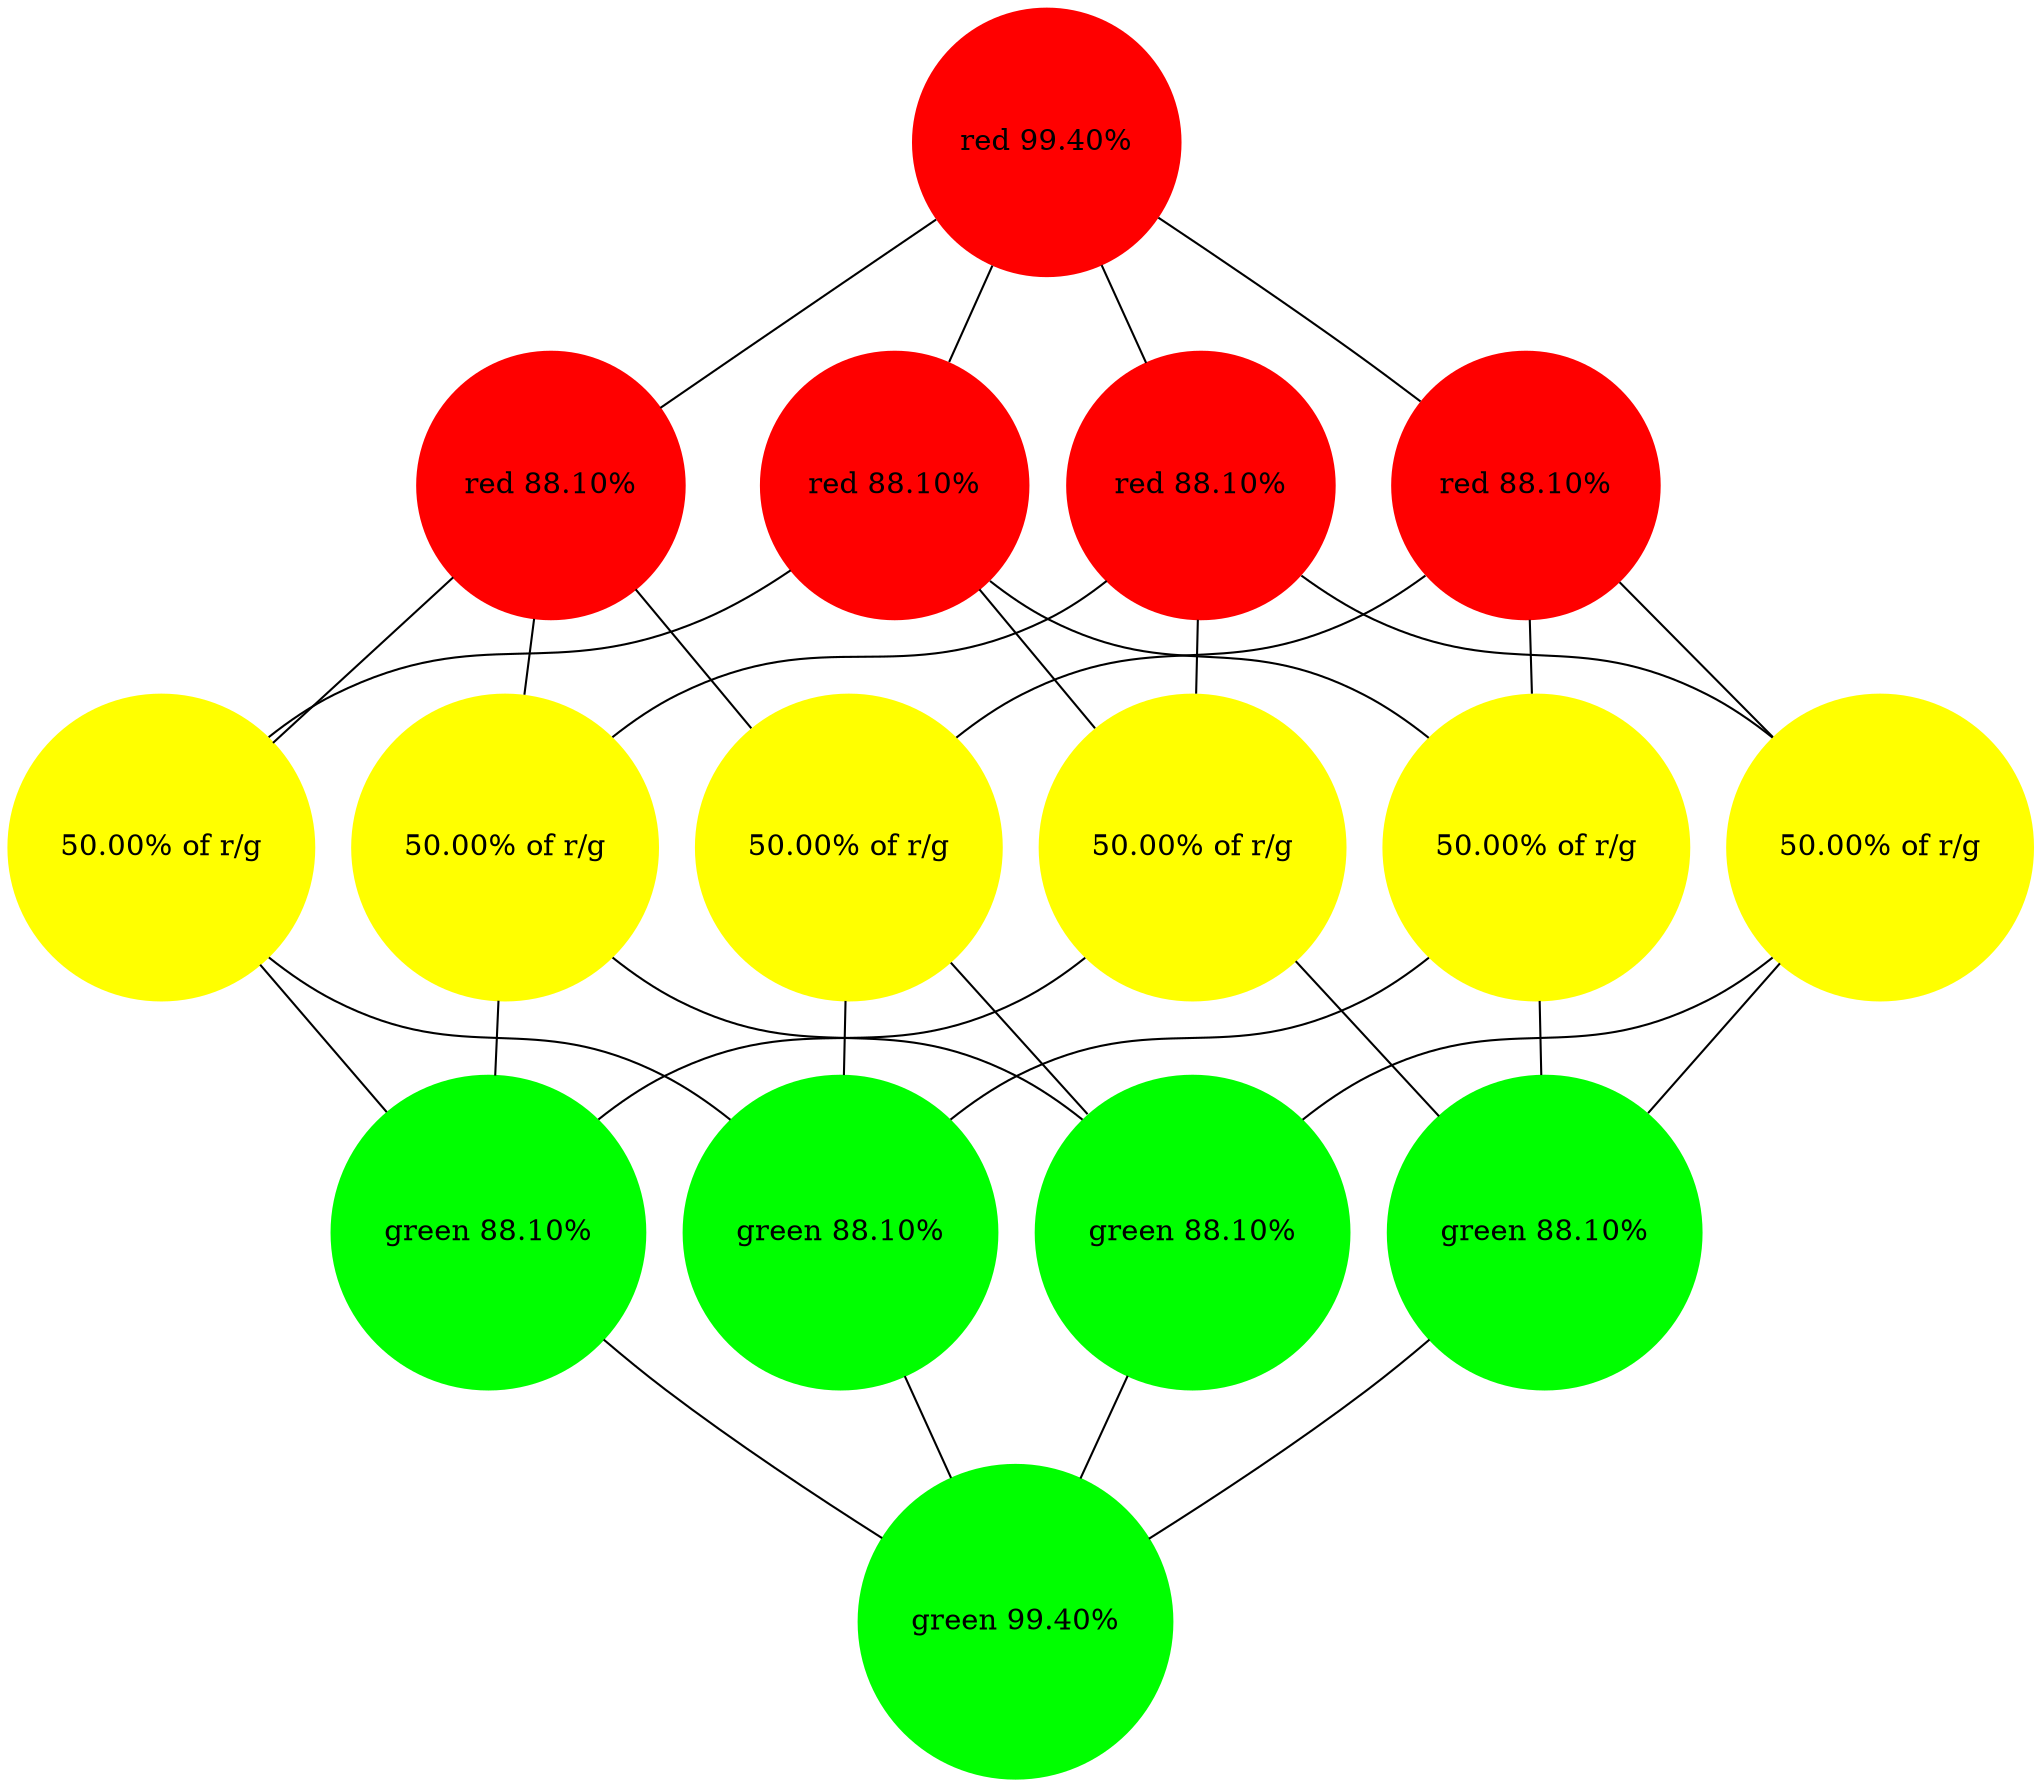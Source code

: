 digraph{
rankdir=BT
node[shape=circle,style=filled,label=""]
edge[dir=none]
0[label="red 99.40%",color=red]
1[label="red 88.10%",color=red]
2[label="red 88.10%",color=red]
3[label="50.00% of r/g",color=yellow]
4[label="red 88.10%",color=red]
5[label="50.00% of r/g",color=yellow]
6[label="50.00% of r/g",color=yellow]
7[label="green 88.10%",color=green]
8[label="red 88.10%",color=red]
9[label="50.00% of r/g",color=yellow]
10[label="50.00% of r/g",color=yellow]
11[label="green 88.10%",color=green]
12[label="50.00% of r/g",color=yellow]
13[label="green 88.10%",color=green]
14[label="green 88.10%",color=green]
15[label="green 99.40%",color=green]
1->0
2->0
4->0
8->0
3->1
5->1
9->1
3->2
6->2
10->2
7->3
11->3
5->4
6->4
12->4
7->5
13->5
7->6
14->6
15->7
9->8
10->8
12->8
11->9
13->9
11->10
14->10
15->11
13->12
14->12
15->13
15->14
}